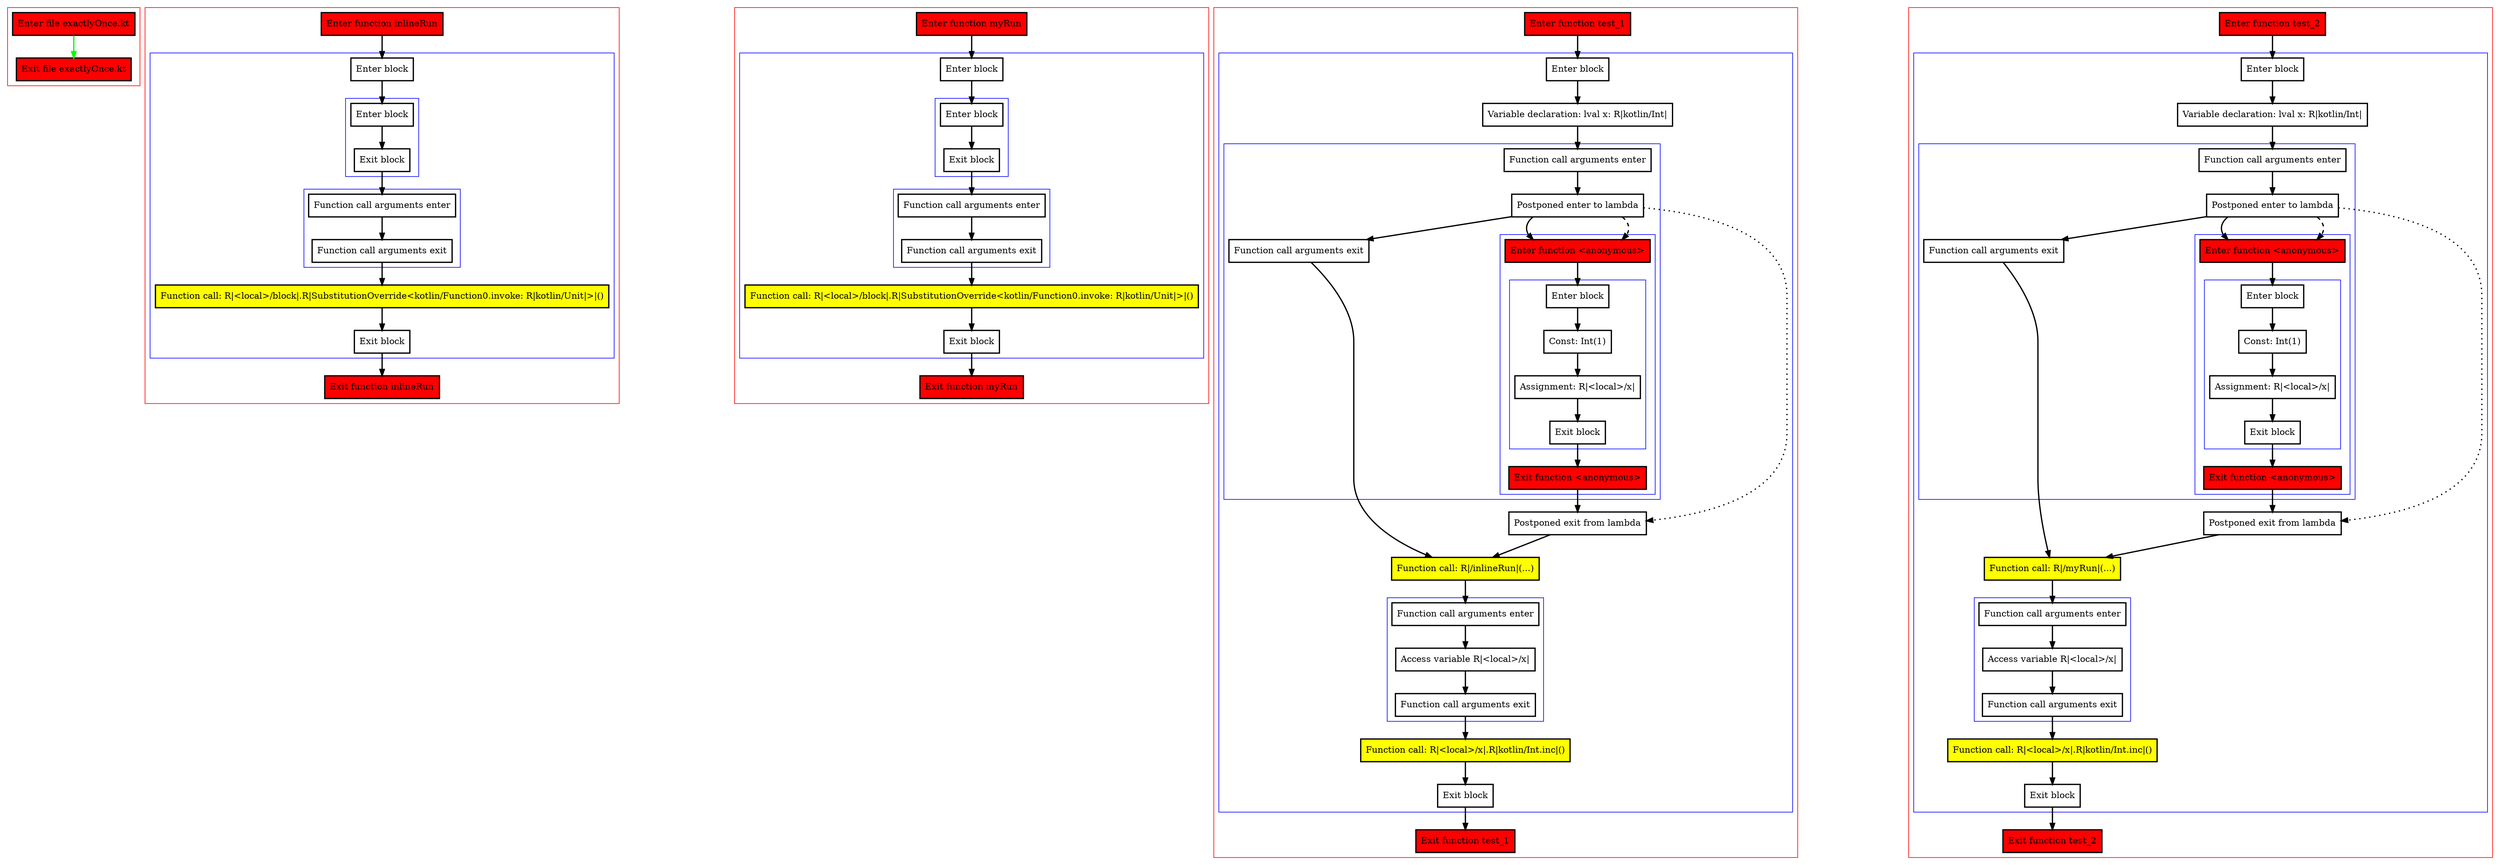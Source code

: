 digraph exactlyOnce_kt {
    graph [nodesep=3]
    node [shape=box penwidth=2]
    edge [penwidth=2]

    subgraph cluster_0 {
        color=red
        0 [label="Enter file exactlyOnce.kt" style="filled" fillcolor=red];
        1 [label="Exit file exactlyOnce.kt" style="filled" fillcolor=red];
    }
    0 -> {1} [color=green];

    subgraph cluster_1 {
        color=red
        2 [label="Enter function inlineRun" style="filled" fillcolor=red];
        subgraph cluster_2 {
            color=blue
            3 [label="Enter block"];
            subgraph cluster_3 {
                color=blue
                4 [label="Enter block"];
                5 [label="Exit block"];
            }
            subgraph cluster_4 {
                color=blue
                6 [label="Function call arguments enter"];
                7 [label="Function call arguments exit"];
            }
            8 [label="Function call: R|<local>/block|.R|SubstitutionOverride<kotlin/Function0.invoke: R|kotlin/Unit|>|()" style="filled" fillcolor=yellow];
            9 [label="Exit block"];
        }
        10 [label="Exit function inlineRun" style="filled" fillcolor=red];
    }
    2 -> {3};
    3 -> {4};
    4 -> {5};
    5 -> {6};
    6 -> {7};
    7 -> {8};
    8 -> {9};
    9 -> {10};

    subgraph cluster_5 {
        color=red
        11 [label="Enter function myRun" style="filled" fillcolor=red];
        subgraph cluster_6 {
            color=blue
            12 [label="Enter block"];
            subgraph cluster_7 {
                color=blue
                13 [label="Enter block"];
                14 [label="Exit block"];
            }
            subgraph cluster_8 {
                color=blue
                15 [label="Function call arguments enter"];
                16 [label="Function call arguments exit"];
            }
            17 [label="Function call: R|<local>/block|.R|SubstitutionOverride<kotlin/Function0.invoke: R|kotlin/Unit|>|()" style="filled" fillcolor=yellow];
            18 [label="Exit block"];
        }
        19 [label="Exit function myRun" style="filled" fillcolor=red];
    }
    11 -> {12};
    12 -> {13};
    13 -> {14};
    14 -> {15};
    15 -> {16};
    16 -> {17};
    17 -> {18};
    18 -> {19};

    subgraph cluster_9 {
        color=red
        20 [label="Enter function test_1" style="filled" fillcolor=red];
        subgraph cluster_10 {
            color=blue
            21 [label="Enter block"];
            22 [label="Variable declaration: lval x: R|kotlin/Int|"];
            subgraph cluster_11 {
                color=blue
                23 [label="Function call arguments enter"];
                24 [label="Postponed enter to lambda"];
                subgraph cluster_12 {
                    color=blue
                    25 [label="Enter function <anonymous>" style="filled" fillcolor=red];
                    subgraph cluster_13 {
                        color=blue
                        26 [label="Enter block"];
                        27 [label="Const: Int(1)"];
                        28 [label="Assignment: R|<local>/x|"];
                        29 [label="Exit block"];
                    }
                    30 [label="Exit function <anonymous>" style="filled" fillcolor=red];
                }
                31 [label="Function call arguments exit"];
            }
            32 [label="Postponed exit from lambda"];
            33 [label="Function call: R|/inlineRun|(...)" style="filled" fillcolor=yellow];
            subgraph cluster_14 {
                color=blue
                34 [label="Function call arguments enter"];
                35 [label="Access variable R|<local>/x|"];
                36 [label="Function call arguments exit"];
            }
            37 [label="Function call: R|<local>/x|.R|kotlin/Int.inc|()" style="filled" fillcolor=yellow];
            38 [label="Exit block"];
        }
        39 [label="Exit function test_1" style="filled" fillcolor=red];
    }
    20 -> {21};
    21 -> {22};
    22 -> {23};
    23 -> {24};
    24 -> {25 31};
    24 -> {32} [style=dotted];
    24 -> {25} [style=dashed];
    25 -> {26};
    26 -> {27};
    27 -> {28};
    28 -> {29};
    29 -> {30};
    30 -> {32};
    31 -> {33};
    32 -> {33};
    33 -> {34};
    34 -> {35};
    35 -> {36};
    36 -> {37};
    37 -> {38};
    38 -> {39};

    subgraph cluster_15 {
        color=red
        40 [label="Enter function test_2" style="filled" fillcolor=red];
        subgraph cluster_16 {
            color=blue
            41 [label="Enter block"];
            42 [label="Variable declaration: lval x: R|kotlin/Int|"];
            subgraph cluster_17 {
                color=blue
                43 [label="Function call arguments enter"];
                44 [label="Postponed enter to lambda"];
                subgraph cluster_18 {
                    color=blue
                    45 [label="Enter function <anonymous>" style="filled" fillcolor=red];
                    subgraph cluster_19 {
                        color=blue
                        46 [label="Enter block"];
                        47 [label="Const: Int(1)"];
                        48 [label="Assignment: R|<local>/x|"];
                        49 [label="Exit block"];
                    }
                    50 [label="Exit function <anonymous>" style="filled" fillcolor=red];
                }
                51 [label="Function call arguments exit"];
            }
            52 [label="Postponed exit from lambda"];
            53 [label="Function call: R|/myRun|(...)" style="filled" fillcolor=yellow];
            subgraph cluster_20 {
                color=blue
                54 [label="Function call arguments enter"];
                55 [label="Access variable R|<local>/x|"];
                56 [label="Function call arguments exit"];
            }
            57 [label="Function call: R|<local>/x|.R|kotlin/Int.inc|()" style="filled" fillcolor=yellow];
            58 [label="Exit block"];
        }
        59 [label="Exit function test_2" style="filled" fillcolor=red];
    }
    40 -> {41};
    41 -> {42};
    42 -> {43};
    43 -> {44};
    44 -> {45 51};
    44 -> {52} [style=dotted];
    44 -> {45} [style=dashed];
    45 -> {46};
    46 -> {47};
    47 -> {48};
    48 -> {49};
    49 -> {50};
    50 -> {52};
    51 -> {53};
    52 -> {53};
    53 -> {54};
    54 -> {55};
    55 -> {56};
    56 -> {57};
    57 -> {58};
    58 -> {59};

}
